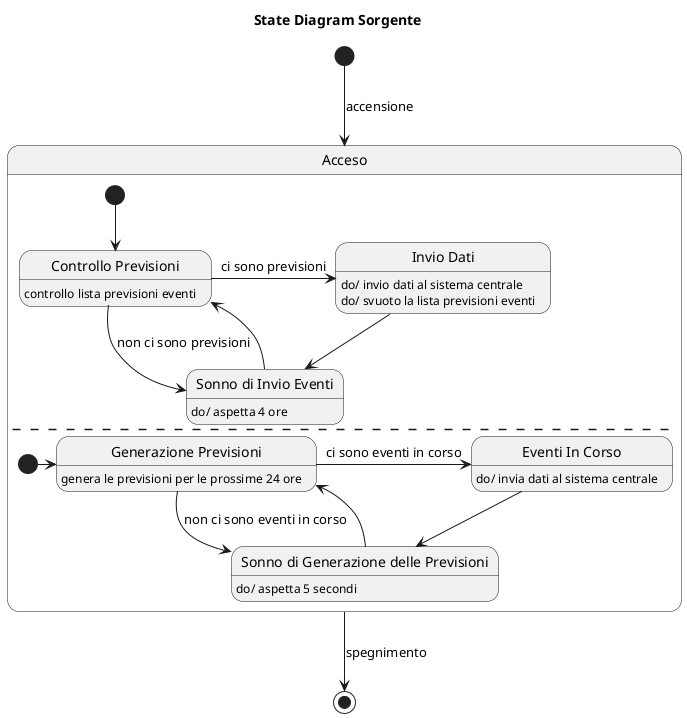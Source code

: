 @startuml
title State Diagram Sorgente

[*] --> Acceso: accensione

state Acceso {
    state "Controllo Previsioni" as ControlloPrevisioni
    state "Invio Dati" as InvioDati
    state "Sonno di Invio Eventi" as SonnoEventi

    [*] --> ControlloPrevisioni

    ControlloPrevisioni: controllo lista previsioni eventi
    ControlloPrevisioni -right-> InvioDati: ci sono previsioni
    ControlloPrevisioni --> SonnoEventi: non ci sono previsioni

    InvioDati: do/ invio dati al sistema centrale
    InvioDati: do/ svuoto la lista previsioni eventi
    InvioDati --> SonnoEventi

    SonnoEventi: do/ aspetta 4 ore
    SonnoEventi --> ControlloPrevisioni

    --

    state "Generazione Previsioni" as GenerazionePrevisioni
    state "Eventi In Corso" as EventiInCorso
    state "Sonno di Generazione delle Previsioni" as SonnoGenerazione

    [*] -right-> GenerazionePrevisioni

    GenerazionePrevisioni: genera le previsioni per le prossime 24 ore
    GenerazionePrevisioni -right-> EventiInCorso: ci sono eventi in corso
    GenerazionePrevisioni --> SonnoGenerazione: non ci sono eventi in corso

    EventiInCorso: do/ invia dati al sistema centrale
    EventiInCorso --> SonnoGenerazione

    SonnoGenerazione: do/ aspetta 5 secondi
    SonnoGenerazione -> GenerazionePrevisioni
}

Acceso --> [*]: spegnimento
@enduml
